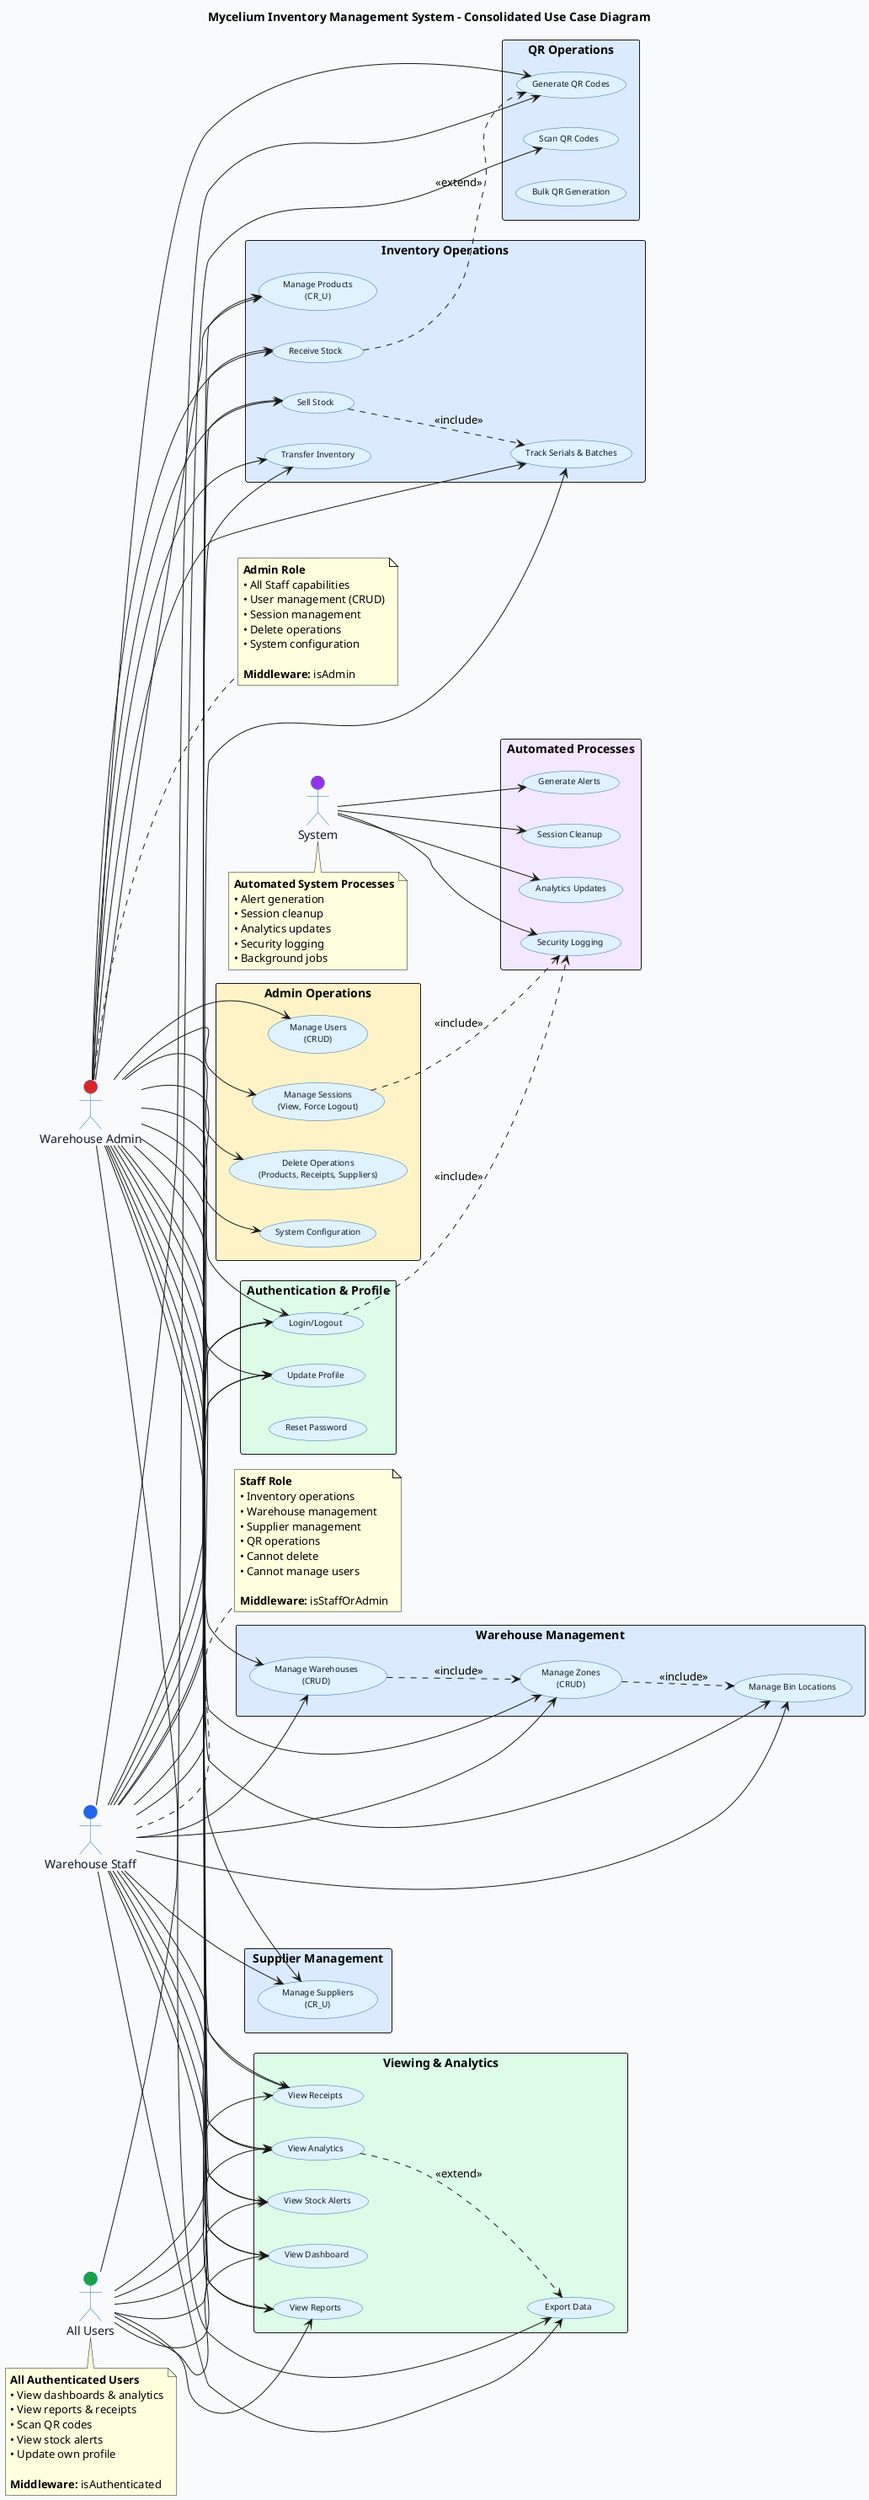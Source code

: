 @startuml consolidated-usecase
title Mycelium Inventory Management System - Consolidated Use Case Diagram
left to right direction

skinparam backgroundColor #f8fafc
skinparam componentStyle uml2
skinparam usecase {
  BackgroundColor #e0f2fe
  BorderColor #2b6cb0
  FontColor #0f172a
  FontSize 10
}
skinparam actor {
  BackgroundColor #ffffff
  BorderColor #2b6cb0
  FontColor #0f172a
}

' Actors
actor "Warehouse Admin" as Admin #dc2626
actor "Warehouse Staff" as Staff #2563eb
actor "All Users" as AllUsers #16a34a
actor "System" as System #9333ea

' Admin-only use cases (red/yellow)
rectangle "Admin Operations" #fef3c7 {
  usecase "Manage Users\n(CRUD)" as UC_ManageUsers
  usecase "Manage Sessions\n(View, Force Logout)" as UC_ManageSessions
  usecase "Delete Operations\n(Products, Receipts, Suppliers)" as UC_DeleteOps
  usecase "System Configuration" as UC_SysConfig
}

' Staff operations (blue)
rectangle "Inventory Operations" #dbeafe {
  usecase "Manage Products\n(CR_U)" as UC_ManageProducts
  usecase "Receive Stock" as UC_ReceiveStock
  usecase "Sell Stock" as UC_SellStock
  usecase "Transfer Inventory" as UC_Transfer
  usecase "Track Serials & Batches" as UC_TrackSerials
}

rectangle "Warehouse Management" #dbeafe {
  usecase "Manage Warehouses\n(CRUD)" as UC_ManageWarehouses
  usecase "Manage Zones\n(CRUD)" as UC_ManageZones
  usecase "Manage Bin Locations" as UC_ManageBins
}

rectangle "Supplier Management" #dbeafe {
  usecase "Manage Suppliers\n(CR_U)" as UC_ManageSuppliers
}

rectangle "QR Operations" #dbeafe {
  usecase "Generate QR Codes" as UC_GenerateQR
  usecase "Scan QR Codes" as UC_ScanQR
  usecase "Bulk QR Generation" as UC_BulkQR
}

' All users operations (green)
rectangle "Viewing & Analytics" #dcfce7 {
  usecase "View Dashboard" as UC_ViewDashboard
  usecase "View Analytics" as UC_ViewAnalytics
  usecase "View Reports" as UC_ViewReports
  usecase "View Receipts" as UC_ViewReceipts
  usecase "View Stock Alerts" as UC_ViewAlerts
  usecase "Export Data" as UC_Export
}

rectangle "Authentication & Profile" #dcfce7 {
  usecase "Login/Logout" as UC_Auth
  usecase "Update Profile" as UC_UpdateProfile
  usecase "Reset Password" as UC_ResetPassword
}

' System operations (purple)
rectangle "Automated Processes" #f3e8ff {
  usecase "Generate Alerts" as UC_AutoAlerts
  usecase "Session Cleanup" as UC_SessionCleanup
  usecase "Analytics Updates" as UC_AnalyticsUpdate
  usecase "Security Logging" as UC_SecurityLog
}

' Relationships
Admin --> UC_ManageUsers
Admin --> UC_ManageSessions
Admin --> UC_DeleteOps
Admin --> UC_SysConfig

Admin --> UC_ManageProducts
Admin --> UC_ReceiveStock
Admin --> UC_SellStock
Admin --> UC_Transfer
Admin --> UC_TrackSerials
Admin --> UC_ManageWarehouses
Admin --> UC_ManageZones
Admin --> UC_ManageBins
Admin --> UC_ManageSuppliers
Admin --> UC_GenerateQR

Staff --> UC_ManageProducts
Staff --> UC_ReceiveStock
Staff --> UC_SellStock
Staff --> UC_Transfer
Staff --> UC_TrackSerials
Staff --> UC_ManageWarehouses
Staff --> UC_ManageZones
Staff --> UC_ManageBins
Staff --> UC_ManageSuppliers
Staff --> UC_GenerateQR

Admin --> UC_ViewDashboard
Admin --> UC_ViewAnalytics
Admin --> UC_ViewReports
Admin --> UC_ViewReceipts
Admin --> UC_ViewAlerts
Admin --> UC_Export
Admin --> UC_Auth
Admin --> UC_UpdateProfile

Staff --> UC_ViewDashboard
Staff --> UC_ViewAnalytics
Staff --> UC_ViewReports
Staff --> UC_ViewReceipts
Staff --> UC_ViewAlerts
Staff --> UC_Export
Staff --> UC_Auth
Staff --> UC_UpdateProfile

AllUsers --> UC_ScanQR
AllUsers --> UC_ViewDashboard
AllUsers --> UC_ViewAnalytics
AllUsers --> UC_ViewReports
AllUsers --> UC_ViewReceipts
AllUsers --> UC_ViewAlerts
AllUsers --> UC_Auth
AllUsers --> UC_UpdateProfile

System --> UC_AutoAlerts
System --> UC_SessionCleanup
System --> UC_AnalyticsUpdate
System --> UC_SecurityLog

' Key relationships
UC_ReceiveStock ..> UC_GenerateQR : <<extend>>
UC_SellStock ..> UC_TrackSerials : <<include>>
UC_ManageWarehouses ..> UC_ManageZones : <<include>>
UC_ManageZones ..> UC_ManageBins : <<include>>
UC_ViewAnalytics ..> UC_Export : <<extend>>
UC_ManageSessions ..> UC_SecurityLog : <<include>>
UC_Auth ..> UC_SecurityLog : <<include>>

note right of Admin
  **Admin Role**
  • All Staff capabilities
  • User management (CRUD)
  • Session management
  • Delete operations
  • System configuration
  
  **Middleware:** isAdmin
end note

note right of Staff
  **Staff Role**
  • Inventory operations
  • Warehouse management
  • Supplier management
  • QR operations
  • Cannot delete
  • Cannot manage users
  
  **Middleware:** isStaffOrAdmin
end note

note bottom of AllUsers
  **All Authenticated Users**
  • View dashboards & analytics
  • View reports & receipts
  • Scan QR codes
  • View stock alerts
  • Update own profile
  
  **Middleware:** isAuthenticated
end note

note bottom of System
  **Automated System Processes**
  • Alert generation
  • Session cleanup
  • Analytics updates
  • Security logging
  • Background jobs
end note

@enduml
